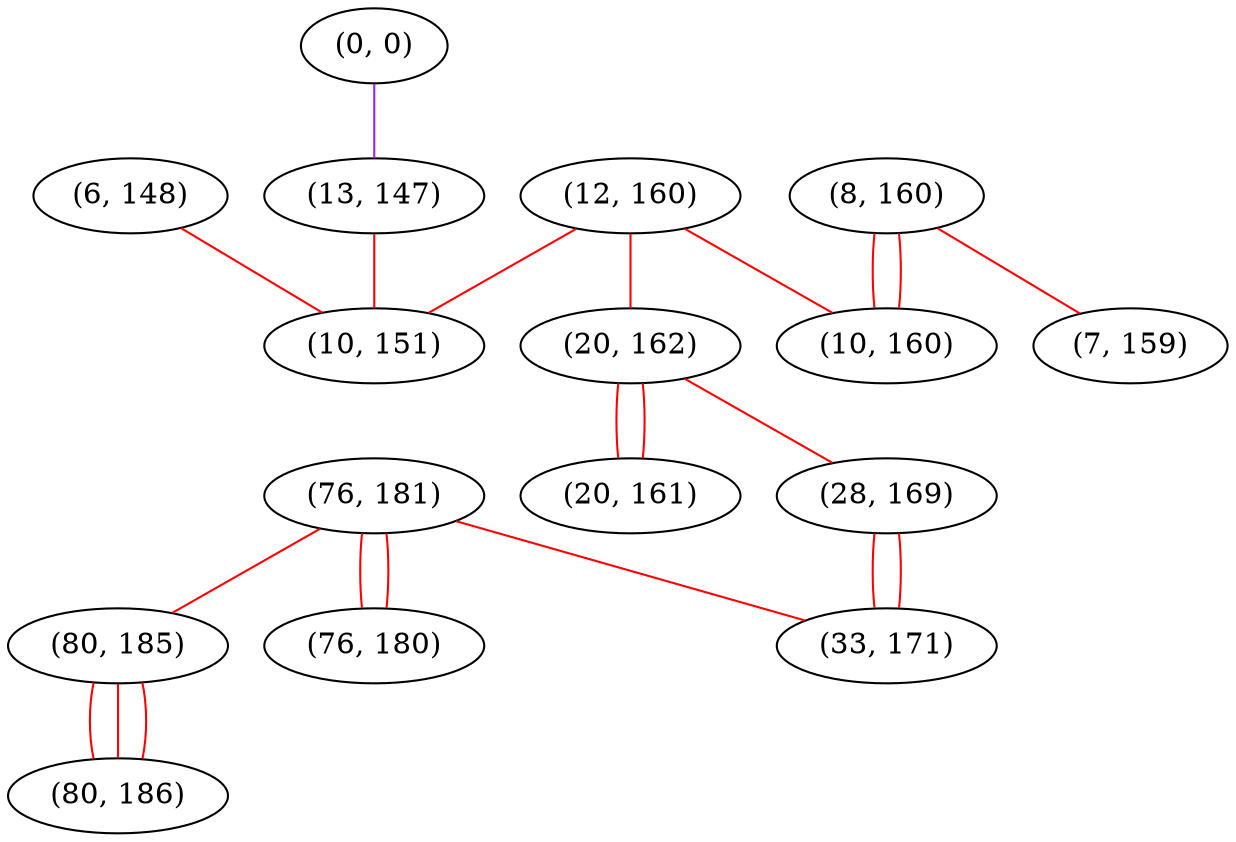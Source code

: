 graph "" {
"(76, 181)";
"(76, 180)";
"(12, 160)";
"(20, 162)";
"(8, 160)";
"(28, 169)";
"(80, 185)";
"(6, 148)";
"(0, 0)";
"(7, 159)";
"(13, 147)";
"(10, 151)";
"(10, 160)";
"(33, 171)";
"(20, 161)";
"(80, 186)";
"(76, 181)" -- "(80, 185)"  [color=red, key=0, weight=1];
"(76, 181)" -- "(33, 171)"  [color=red, key=0, weight=1];
"(76, 181)" -- "(76, 180)"  [color=red, key=0, weight=1];
"(76, 181)" -- "(76, 180)"  [color=red, key=1, weight=1];
"(12, 160)" -- "(10, 151)"  [color=red, key=0, weight=1];
"(12, 160)" -- "(10, 160)"  [color=red, key=0, weight=1];
"(12, 160)" -- "(20, 162)"  [color=red, key=0, weight=1];
"(20, 162)" -- "(20, 161)"  [color=red, key=0, weight=1];
"(20, 162)" -- "(20, 161)"  [color=red, key=1, weight=1];
"(20, 162)" -- "(28, 169)"  [color=red, key=0, weight=1];
"(8, 160)" -- "(10, 160)"  [color=red, key=0, weight=1];
"(8, 160)" -- "(10, 160)"  [color=red, key=1, weight=1];
"(8, 160)" -- "(7, 159)"  [color=red, key=0, weight=1];
"(28, 169)" -- "(33, 171)"  [color=red, key=0, weight=1];
"(28, 169)" -- "(33, 171)"  [color=red, key=1, weight=1];
"(80, 185)" -- "(80, 186)"  [color=red, key=0, weight=1];
"(80, 185)" -- "(80, 186)"  [color=red, key=1, weight=1];
"(80, 185)" -- "(80, 186)"  [color=red, key=2, weight=1];
"(6, 148)" -- "(10, 151)"  [color=red, key=0, weight=1];
"(0, 0)" -- "(13, 147)"  [color=purple, key=0, weight=4];
"(13, 147)" -- "(10, 151)"  [color=red, key=0, weight=1];
}
